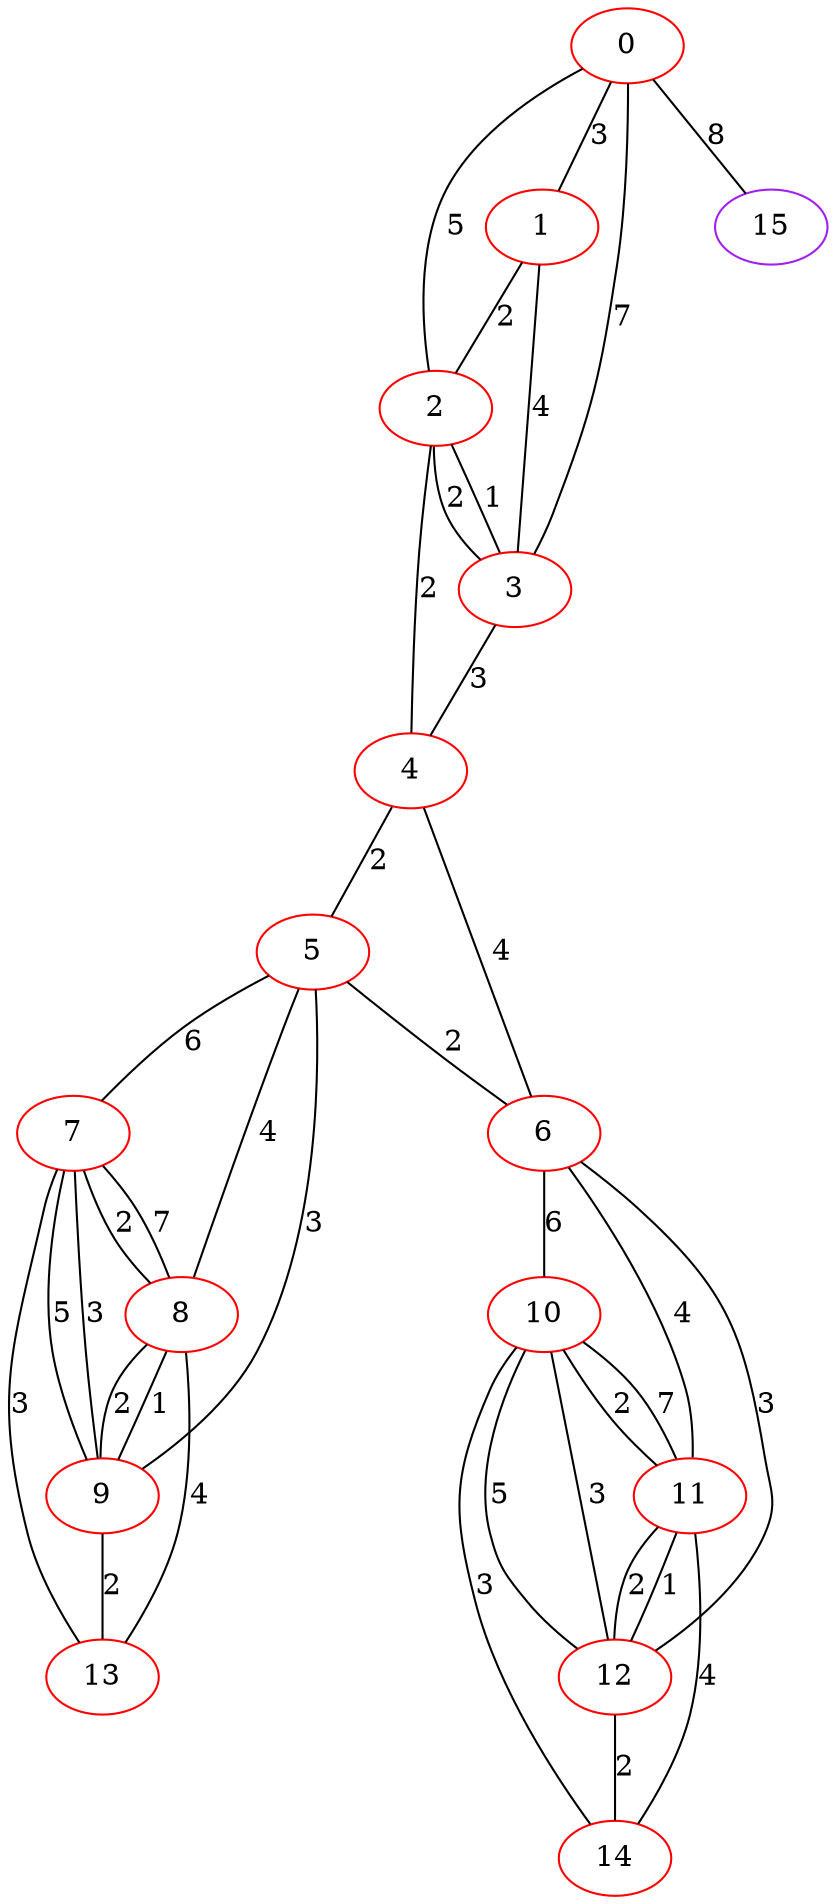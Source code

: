 graph "" {
0 [color=red, weight=1];
1 [color=red, weight=1];
2 [color=red, weight=1];
3 [color=red, weight=1];
4 [color=red, weight=1];
5 [color=red, weight=1];
6 [color=red, weight=1];
7 [color=red, weight=1];
8 [color=red, weight=1];
9 [color=red, weight=1];
10 [color=red, weight=1];
11 [color=red, weight=1];
12 [color=red, weight=1];
13 [color=red, weight=1];
14 [color=red, weight=1];
15 [color=purple, weight=4];
0 -- 1  [key=0, label=3];
0 -- 2  [key=0, label=5];
0 -- 3  [key=0, label=7];
0 -- 15  [key=0, label=8];
1 -- 2  [key=0, label=2];
1 -- 3  [key=0, label=4];
2 -- 3  [key=0, label=1];
2 -- 3  [key=1, label=2];
2 -- 4  [key=0, label=2];
3 -- 4  [key=0, label=3];
4 -- 5  [key=0, label=2];
4 -- 6  [key=0, label=4];
5 -- 8  [key=0, label=4];
5 -- 9  [key=0, label=3];
5 -- 6  [key=0, label=2];
5 -- 7  [key=0, label=6];
6 -- 12  [key=0, label=3];
6 -- 10  [key=0, label=6];
6 -- 11  [key=0, label=4];
7 -- 8  [key=0, label=2];
7 -- 8  [key=1, label=7];
7 -- 9  [key=0, label=3];
7 -- 9  [key=1, label=5];
7 -- 13  [key=0, label=3];
8 -- 9  [key=0, label=1];
8 -- 9  [key=1, label=2];
8 -- 13  [key=0, label=4];
9 -- 13  [key=0, label=2];
10 -- 11  [key=0, label=7];
10 -- 11  [key=1, label=2];
10 -- 12  [key=0, label=5];
10 -- 12  [key=1, label=3];
10 -- 14  [key=0, label=3];
11 -- 12  [key=0, label=2];
11 -- 12  [key=1, label=1];
11 -- 14  [key=0, label=4];
12 -- 14  [key=0, label=2];
}
